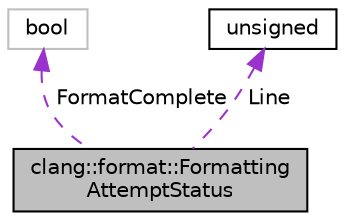 digraph "clang::format::FormattingAttemptStatus"
{
 // LATEX_PDF_SIZE
  bgcolor="transparent";
  edge [fontname="Helvetica",fontsize="10",labelfontname="Helvetica",labelfontsize="10"];
  node [fontname="Helvetica",fontsize="10",shape=record];
  Node1 [label="clang::format::Formatting\lAttemptStatus",height=0.2,width=0.4,color="black", fillcolor="grey75", style="filled", fontcolor="black",tooltip="Represents the status of a formatting attempt."];
  Node2 -> Node1 [dir="back",color="darkorchid3",fontsize="10",style="dashed",label=" FormatComplete" ,fontname="Helvetica"];
  Node2 [label="bool",height=0.2,width=0.4,color="grey75",tooltip=" "];
  Node3 -> Node1 [dir="back",color="darkorchid3",fontsize="10",style="dashed",label=" Line" ,fontname="Helvetica"];
  Node3 [label="unsigned",height=0.2,width=0.4,color="black",URL="$classunsigned.html",tooltip=" "];
}
